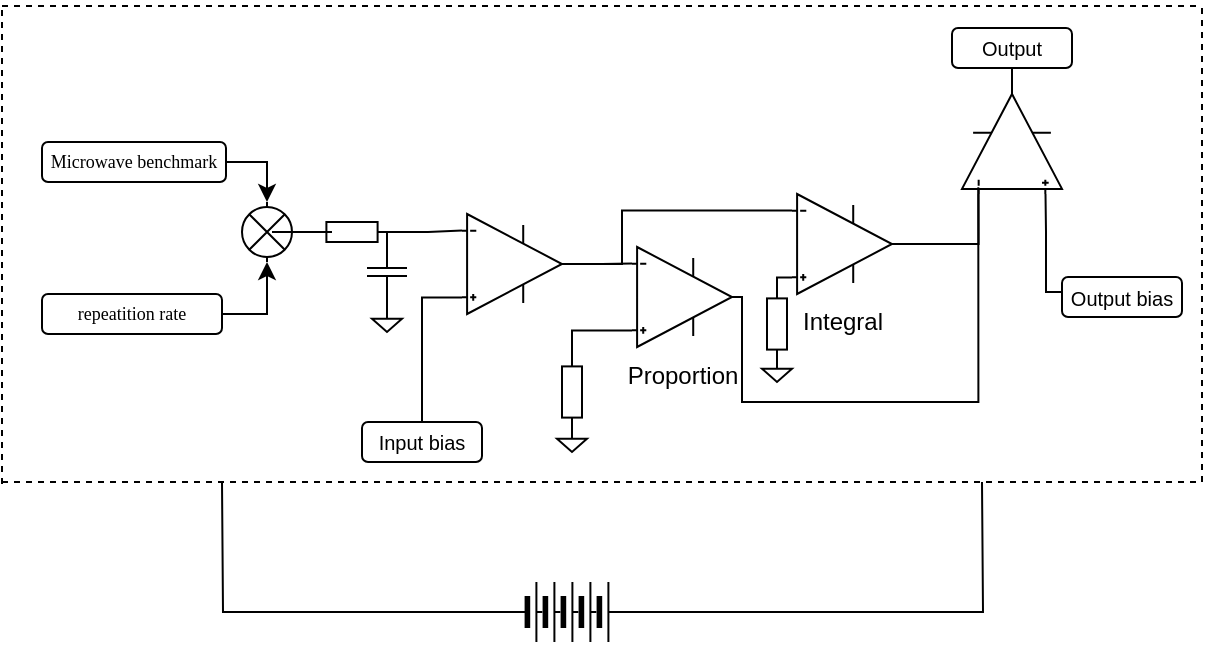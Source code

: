<mxfile version="17.1.2" type="github">
  <diagram name="Page-1" id="16e2658f-23c8-b752-8be9-c03fbebb8bbe">
    <mxGraphModel dx="1221" dy="631" grid="1" gridSize="10" guides="1" tooltips="1" connect="1" arrows="1" fold="1" page="1" pageScale="1" pageWidth="1100" pageHeight="850" background="none" math="0" shadow="0">
      <root>
        <mxCell id="0" />
        <mxCell id="1" parent="0" />
        <mxCell id="FMDYXA4eSWQStBLN6L_3-6" value="" style="pointerEvents=1;verticalLabelPosition=bottom;shadow=0;dashed=0;align=center;html=1;verticalAlign=top;shape=mxgraph.electrical.miscellaneous.light_bulb;rotation=-90;" vertex="1" parent="1">
          <mxGeometry x="307.5" y="192.5" width="30" height="25" as="geometry" />
        </mxCell>
        <mxCell id="FMDYXA4eSWQStBLN6L_3-7" value="" style="pointerEvents=1;verticalLabelPosition=bottom;shadow=0;dashed=0;align=center;html=1;verticalAlign=top;shape=mxgraph.electrical.resistors.resistor_1;" vertex="1" parent="1">
          <mxGeometry x="345" y="200" width="40" height="10" as="geometry" />
        </mxCell>
        <mxCell id="FMDYXA4eSWQStBLN6L_3-13" style="edgeStyle=orthogonalEdgeStyle;rounded=0;orthogonalLoop=1;jettySize=auto;html=1;entryX=0;entryY=0.5;entryDx=0;entryDy=0;entryPerimeter=0;endArrow=none;endFill=0;" edge="1" parent="1" source="FMDYXA4eSWQStBLN6L_3-6" target="FMDYXA4eSWQStBLN6L_3-7">
          <mxGeometry relative="1" as="geometry" />
        </mxCell>
        <mxCell id="FMDYXA4eSWQStBLN6L_3-39" style="edgeStyle=orthogonalEdgeStyle;rounded=0;orthogonalLoop=1;jettySize=auto;html=1;exitX=1;exitY=0.5;exitDx=0;exitDy=0;exitPerimeter=0;fontFamily=Times New Roman;fontSize=10;endArrow=none;endFill=0;" edge="1" parent="1" source="FMDYXA4eSWQStBLN6L_3-8">
          <mxGeometry relative="1" as="geometry">
            <mxPoint x="382.516" y="209.968" as="targetPoint" />
          </mxGeometry>
        </mxCell>
        <mxCell id="FMDYXA4eSWQStBLN6L_3-8" value="" style="pointerEvents=1;verticalLabelPosition=bottom;shadow=0;dashed=0;align=center;html=1;verticalAlign=top;shape=mxgraph.electrical.capacitors.capacitor_1;rotation=-90;" vertex="1" parent="1">
          <mxGeometry x="362.5" y="215" width="40" height="20" as="geometry" />
        </mxCell>
        <mxCell id="FMDYXA4eSWQStBLN6L_3-15" value="" style="pointerEvents=1;verticalLabelPosition=bottom;shadow=0;dashed=0;align=center;html=1;verticalAlign=top;shape=mxgraph.electrical.signal_sources.signal_ground;" vertex="1" parent="1">
          <mxGeometry x="375" y="245" width="15" height="10" as="geometry" />
        </mxCell>
        <mxCell id="FMDYXA4eSWQStBLN6L_3-19" style="edgeStyle=orthogonalEdgeStyle;rounded=0;orthogonalLoop=1;jettySize=auto;html=1;entryX=1;entryY=0.5;entryDx=0;entryDy=0;entryPerimeter=0;fontFamily=Times New Roman;fontSize=9;" edge="1" parent="1" source="FMDYXA4eSWQStBLN6L_3-17" target="FMDYXA4eSWQStBLN6L_3-6">
          <mxGeometry relative="1" as="geometry" />
        </mxCell>
        <mxCell id="FMDYXA4eSWQStBLN6L_3-17" value="&lt;font style=&quot;font-size: 9px&quot; face=&quot;Times New Roman&quot;&gt;Microwave benchmark&lt;/font&gt;" style="rounded=1;whiteSpace=wrap;html=1;fontSize=6;" vertex="1" parent="1">
          <mxGeometry x="210" y="160" width="92" height="20" as="geometry" />
        </mxCell>
        <mxCell id="FMDYXA4eSWQStBLN6L_3-20" style="edgeStyle=orthogonalEdgeStyle;rounded=0;orthogonalLoop=1;jettySize=auto;html=1;entryX=0;entryY=0.5;entryDx=0;entryDy=0;entryPerimeter=0;fontFamily=Times New Roman;fontSize=9;" edge="1" parent="1" source="FMDYXA4eSWQStBLN6L_3-18" target="FMDYXA4eSWQStBLN6L_3-6">
          <mxGeometry relative="1" as="geometry" />
        </mxCell>
        <mxCell id="FMDYXA4eSWQStBLN6L_3-18" value="&lt;font style=&quot;font-size: 9px&quot; face=&quot;Times New Roman&quot;&gt;repeatition rate&lt;/font&gt;" style="rounded=1;whiteSpace=wrap;html=1;fontSize=6;" vertex="1" parent="1">
          <mxGeometry x="210" y="236" width="90" height="20" as="geometry" />
        </mxCell>
        <mxCell id="FMDYXA4eSWQStBLN6L_3-21" value="&lt;font style=&quot;font-size: 10px&quot;&gt;Input bias&lt;/font&gt;" style="rounded=1;whiteSpace=wrap;html=1;fontSize=6;" vertex="1" parent="1">
          <mxGeometry x="370" y="300" width="60" height="20" as="geometry" />
        </mxCell>
        <mxCell id="FMDYXA4eSWQStBLN6L_3-23" value="Proportion" style="verticalLabelPosition=bottom;shadow=0;dashed=0;align=center;html=1;verticalAlign=top;shape=mxgraph.electrical.abstract.operational_amp_1;" vertex="1" parent="1">
          <mxGeometry x="505" y="212.5" width="50" height="50" as="geometry" />
        </mxCell>
        <mxCell id="FMDYXA4eSWQStBLN6L_3-26" style="edgeStyle=orthogonalEdgeStyle;rounded=0;orthogonalLoop=1;jettySize=auto;html=1;entryX=0;entryY=0.165;entryDx=0;entryDy=0;entryPerimeter=0;fontFamily=Times New Roman;fontSize=10;endArrow=none;endFill=0;" edge="1" parent="1" source="FMDYXA4eSWQStBLN6L_3-5" target="FMDYXA4eSWQStBLN6L_3-23">
          <mxGeometry relative="1" as="geometry" />
        </mxCell>
        <mxCell id="FMDYXA4eSWQStBLN6L_3-5" value="" style="verticalLabelPosition=bottom;shadow=0;dashed=0;align=center;html=1;verticalAlign=top;shape=mxgraph.electrical.abstract.operational_amp_1;" vertex="1" parent="1">
          <mxGeometry x="420" y="196" width="50" height="50" as="geometry" />
        </mxCell>
        <mxCell id="FMDYXA4eSWQStBLN6L_3-14" style="edgeStyle=orthogonalEdgeStyle;rounded=0;orthogonalLoop=1;jettySize=auto;html=1;exitX=1;exitY=0.5;exitDx=0;exitDy=0;exitPerimeter=0;entryX=0;entryY=0.165;entryDx=0;entryDy=0;entryPerimeter=0;endArrow=none;endFill=0;" edge="1" parent="1" source="FMDYXA4eSWQStBLN6L_3-7" target="FMDYXA4eSWQStBLN6L_3-5">
          <mxGeometry relative="1" as="geometry">
            <Array as="points">
              <mxPoint x="403" y="205" />
            </Array>
          </mxGeometry>
        </mxCell>
        <mxCell id="FMDYXA4eSWQStBLN6L_3-22" style="edgeStyle=orthogonalEdgeStyle;rounded=0;orthogonalLoop=1;jettySize=auto;html=1;entryX=0;entryY=0.835;entryDx=0;entryDy=0;entryPerimeter=0;fontFamily=Times New Roman;fontSize=10;endArrow=none;endFill=0;" edge="1" parent="1" source="FMDYXA4eSWQStBLN6L_3-21" target="FMDYXA4eSWQStBLN6L_3-5">
          <mxGeometry relative="1" as="geometry" />
        </mxCell>
        <mxCell id="FMDYXA4eSWQStBLN6L_3-27" value="Integral" style="verticalLabelPosition=bottom;shadow=0;dashed=0;align=center;html=1;verticalAlign=top;shape=mxgraph.electrical.abstract.operational_amp_1;" vertex="1" parent="1">
          <mxGeometry x="585" y="186" width="50" height="50" as="geometry" />
        </mxCell>
        <mxCell id="FMDYXA4eSWQStBLN6L_3-28" style="edgeStyle=orthogonalEdgeStyle;rounded=0;orthogonalLoop=1;jettySize=auto;html=1;exitX=1;exitY=0.5;exitDx=0;exitDy=0;exitPerimeter=0;entryX=0;entryY=0.165;entryDx=0;entryDy=0;entryPerimeter=0;fontFamily=Times New Roman;fontSize=10;endArrow=none;endFill=0;" edge="1" parent="1" source="FMDYXA4eSWQStBLN6L_3-5" target="FMDYXA4eSWQStBLN6L_3-27">
          <mxGeometry relative="1" as="geometry">
            <Array as="points">
              <mxPoint x="500" y="221" />
              <mxPoint x="500" y="194" />
            </Array>
          </mxGeometry>
        </mxCell>
        <mxCell id="FMDYXA4eSWQStBLN6L_3-29" value="" style="pointerEvents=1;verticalLabelPosition=bottom;shadow=0;dashed=0;align=center;html=1;verticalAlign=top;shape=mxgraph.electrical.resistors.resistor_1;rotation=-90;" vertex="1" parent="1">
          <mxGeometry x="455" y="280" width="40" height="10" as="geometry" />
        </mxCell>
        <mxCell id="FMDYXA4eSWQStBLN6L_3-31" style="edgeStyle=orthogonalEdgeStyle;rounded=0;orthogonalLoop=1;jettySize=auto;html=1;exitX=0;exitY=0.835;exitDx=0;exitDy=0;exitPerimeter=0;entryX=1;entryY=0.5;entryDx=0;entryDy=0;entryPerimeter=0;fontFamily=Times New Roman;fontSize=10;endArrow=none;endFill=0;" edge="1" parent="1" source="FMDYXA4eSWQStBLN6L_3-23" target="FMDYXA4eSWQStBLN6L_3-29">
          <mxGeometry relative="1" as="geometry" />
        </mxCell>
        <mxCell id="FMDYXA4eSWQStBLN6L_3-32" value="" style="pointerEvents=1;verticalLabelPosition=bottom;shadow=0;dashed=0;align=center;html=1;verticalAlign=top;shape=mxgraph.electrical.signal_sources.signal_ground;" vertex="1" parent="1">
          <mxGeometry x="467.5" y="305" width="15" height="10" as="geometry" />
        </mxCell>
        <mxCell id="FMDYXA4eSWQStBLN6L_3-33" value="" style="pointerEvents=1;verticalLabelPosition=bottom;shadow=0;dashed=0;align=center;html=1;verticalAlign=top;shape=mxgraph.electrical.signal_sources.signal_ground;" vertex="1" parent="1">
          <mxGeometry x="570" y="270" width="15" height="10" as="geometry" />
        </mxCell>
        <mxCell id="FMDYXA4eSWQStBLN6L_3-34" value="" style="pointerEvents=1;verticalLabelPosition=bottom;shadow=0;dashed=0;align=center;html=1;verticalAlign=top;shape=mxgraph.electrical.resistors.resistor_1;rotation=-90;" vertex="1" parent="1">
          <mxGeometry x="557.5" y="246" width="40" height="10" as="geometry" />
        </mxCell>
        <mxCell id="FMDYXA4eSWQStBLN6L_3-35" style="edgeStyle=orthogonalEdgeStyle;rounded=0;orthogonalLoop=1;jettySize=auto;html=1;exitX=0;exitY=0.835;exitDx=0;exitDy=0;exitPerimeter=0;entryX=1;entryY=0.5;entryDx=0;entryDy=0;entryPerimeter=0;fontFamily=Times New Roman;fontSize=10;endArrow=none;endFill=0;" edge="1" parent="1" source="FMDYXA4eSWQStBLN6L_3-27" target="FMDYXA4eSWQStBLN6L_3-34">
          <mxGeometry relative="1" as="geometry" />
        </mxCell>
        <mxCell id="FMDYXA4eSWQStBLN6L_3-55" style="edgeStyle=orthogonalEdgeStyle;rounded=0;orthogonalLoop=1;jettySize=auto;html=1;exitX=1;exitY=0.5;exitDx=0;exitDy=0;exitPerimeter=0;entryX=0.5;entryY=1;entryDx=0;entryDy=0;fontFamily=Times New Roman;fontSize=10;endArrow=none;endFill=0;" edge="1" parent="1" source="FMDYXA4eSWQStBLN6L_3-36" target="FMDYXA4eSWQStBLN6L_3-54">
          <mxGeometry relative="1" as="geometry" />
        </mxCell>
        <mxCell id="FMDYXA4eSWQStBLN6L_3-36" value="" style="verticalLabelPosition=bottom;shadow=0;dashed=0;align=center;html=1;verticalAlign=top;shape=mxgraph.electrical.abstract.operational_amp_1;rotation=-90;" vertex="1" parent="1">
          <mxGeometry x="670" y="136" width="50" height="50" as="geometry" />
        </mxCell>
        <mxCell id="FMDYXA4eSWQStBLN6L_3-38" style="edgeStyle=orthogonalEdgeStyle;rounded=0;orthogonalLoop=1;jettySize=auto;html=1;exitX=1;exitY=0.5;exitDx=0;exitDy=0;exitPerimeter=0;entryX=0.068;entryY=0.163;entryDx=0;entryDy=0;entryPerimeter=0;fontFamily=Times New Roman;fontSize=10;endArrow=none;endFill=0;" edge="1" parent="1" source="FMDYXA4eSWQStBLN6L_3-23" target="FMDYXA4eSWQStBLN6L_3-36">
          <mxGeometry relative="1" as="geometry">
            <Array as="points">
              <mxPoint x="560" y="238" />
              <mxPoint x="560" y="290" />
              <mxPoint x="678" y="290" />
            </Array>
          </mxGeometry>
        </mxCell>
        <mxCell id="FMDYXA4eSWQStBLN6L_3-37" style="edgeStyle=orthogonalEdgeStyle;rounded=0;orthogonalLoop=1;jettySize=auto;html=1;exitX=1;exitY=0.5;exitDx=0;exitDy=0;exitPerimeter=0;entryX=0;entryY=0.165;entryDx=0;entryDy=0;entryPerimeter=0;fontFamily=Times New Roman;fontSize=10;endArrow=none;endFill=0;" edge="1" parent="1" source="FMDYXA4eSWQStBLN6L_3-27" target="FMDYXA4eSWQStBLN6L_3-36">
          <mxGeometry relative="1" as="geometry" />
        </mxCell>
        <mxCell id="FMDYXA4eSWQStBLN6L_3-44" style="edgeStyle=orthogonalEdgeStyle;rounded=0;orthogonalLoop=1;jettySize=auto;html=1;entryX=0;entryY=0.835;entryDx=0;entryDy=0;entryPerimeter=0;fontFamily=Times New Roman;fontSize=10;endArrow=none;endFill=0;" edge="1" parent="1" source="FMDYXA4eSWQStBLN6L_3-42" target="FMDYXA4eSWQStBLN6L_3-36">
          <mxGeometry relative="1" as="geometry">
            <Array as="points">
              <mxPoint x="712" y="235" />
              <mxPoint x="712" y="205" />
              <mxPoint x="712" y="205" />
            </Array>
          </mxGeometry>
        </mxCell>
        <mxCell id="FMDYXA4eSWQStBLN6L_3-42" value="&lt;font style=&quot;font-size: 10px&quot;&gt;Output bias&lt;/font&gt;" style="rounded=1;whiteSpace=wrap;html=1;fontSize=6;" vertex="1" parent="1">
          <mxGeometry x="720" y="227.5" width="60" height="20" as="geometry" />
        </mxCell>
        <mxCell id="FMDYXA4eSWQStBLN6L_3-45" value="" style="endArrow=none;dashed=1;html=1;rounded=0;fontFamily=Times New Roman;fontSize=10;" edge="1" parent="1">
          <mxGeometry width="50" height="50" relative="1" as="geometry">
            <mxPoint x="190" y="92" as="sourcePoint" />
            <mxPoint x="790" y="92" as="targetPoint" />
            <Array as="points">
              <mxPoint x="560" y="92" />
            </Array>
          </mxGeometry>
        </mxCell>
        <mxCell id="FMDYXA4eSWQStBLN6L_3-46" value="" style="endArrow=none;dashed=1;html=1;rounded=0;fontFamily=Times New Roman;fontSize=10;" edge="1" parent="1">
          <mxGeometry width="50" height="50" relative="1" as="geometry">
            <mxPoint x="790" y="330" as="sourcePoint" />
            <mxPoint x="790" y="90" as="targetPoint" />
          </mxGeometry>
        </mxCell>
        <mxCell id="FMDYXA4eSWQStBLN6L_3-48" value="" style="endArrow=none;dashed=1;html=1;rounded=0;fontFamily=Times New Roman;fontSize=10;" edge="1" parent="1">
          <mxGeometry width="50" height="50" relative="1" as="geometry">
            <mxPoint x="190" y="330" as="sourcePoint" />
            <mxPoint x="790" y="330" as="targetPoint" />
          </mxGeometry>
        </mxCell>
        <mxCell id="FMDYXA4eSWQStBLN6L_3-54" value="&lt;font style=&quot;font-size: 10px&quot;&gt;Output &lt;br&gt;&lt;/font&gt;" style="rounded=1;whiteSpace=wrap;html=1;fontSize=6;" vertex="1" parent="1">
          <mxGeometry x="665" y="103" width="60" height="20" as="geometry" />
        </mxCell>
        <mxCell id="FMDYXA4eSWQStBLN6L_3-56" value="" style="endArrow=none;dashed=1;html=1;rounded=0;fontFamily=Times New Roman;fontSize=10;" edge="1" parent="1">
          <mxGeometry width="50" height="50" relative="1" as="geometry">
            <mxPoint x="190" y="331" as="sourcePoint" />
            <mxPoint x="190" y="91" as="targetPoint" />
          </mxGeometry>
        </mxCell>
        <mxCell id="FMDYXA4eSWQStBLN6L_3-60" style="edgeStyle=orthogonalEdgeStyle;rounded=0;orthogonalLoop=1;jettySize=auto;html=1;exitX=0;exitY=0.5;exitDx=0;exitDy=0;fontFamily=Times New Roman;fontSize=10;endArrow=none;endFill=0;" edge="1" parent="1" source="FMDYXA4eSWQStBLN6L_3-57">
          <mxGeometry relative="1" as="geometry">
            <mxPoint x="300" y="330" as="targetPoint" />
          </mxGeometry>
        </mxCell>
        <mxCell id="FMDYXA4eSWQStBLN6L_3-61" style="edgeStyle=orthogonalEdgeStyle;rounded=0;orthogonalLoop=1;jettySize=auto;html=1;exitX=1;exitY=0.5;exitDx=0;exitDy=0;fontFamily=Times New Roman;fontSize=10;endArrow=none;endFill=0;" edge="1" parent="1" source="FMDYXA4eSWQStBLN6L_3-57">
          <mxGeometry relative="1" as="geometry">
            <mxPoint x="680" y="330" as="targetPoint" />
          </mxGeometry>
        </mxCell>
        <mxCell id="FMDYXA4eSWQStBLN6L_3-57" value="" style="pointerEvents=1;verticalLabelPosition=bottom;shadow=0;dashed=0;align=center;html=1;verticalAlign=top;shape=mxgraph.electrical.miscellaneous.batteryStack;fontFamily=Times New Roman;fontSize=10;" vertex="1" parent="1">
          <mxGeometry x="440" y="380" width="65" height="30" as="geometry" />
        </mxCell>
      </root>
    </mxGraphModel>
  </diagram>
</mxfile>

